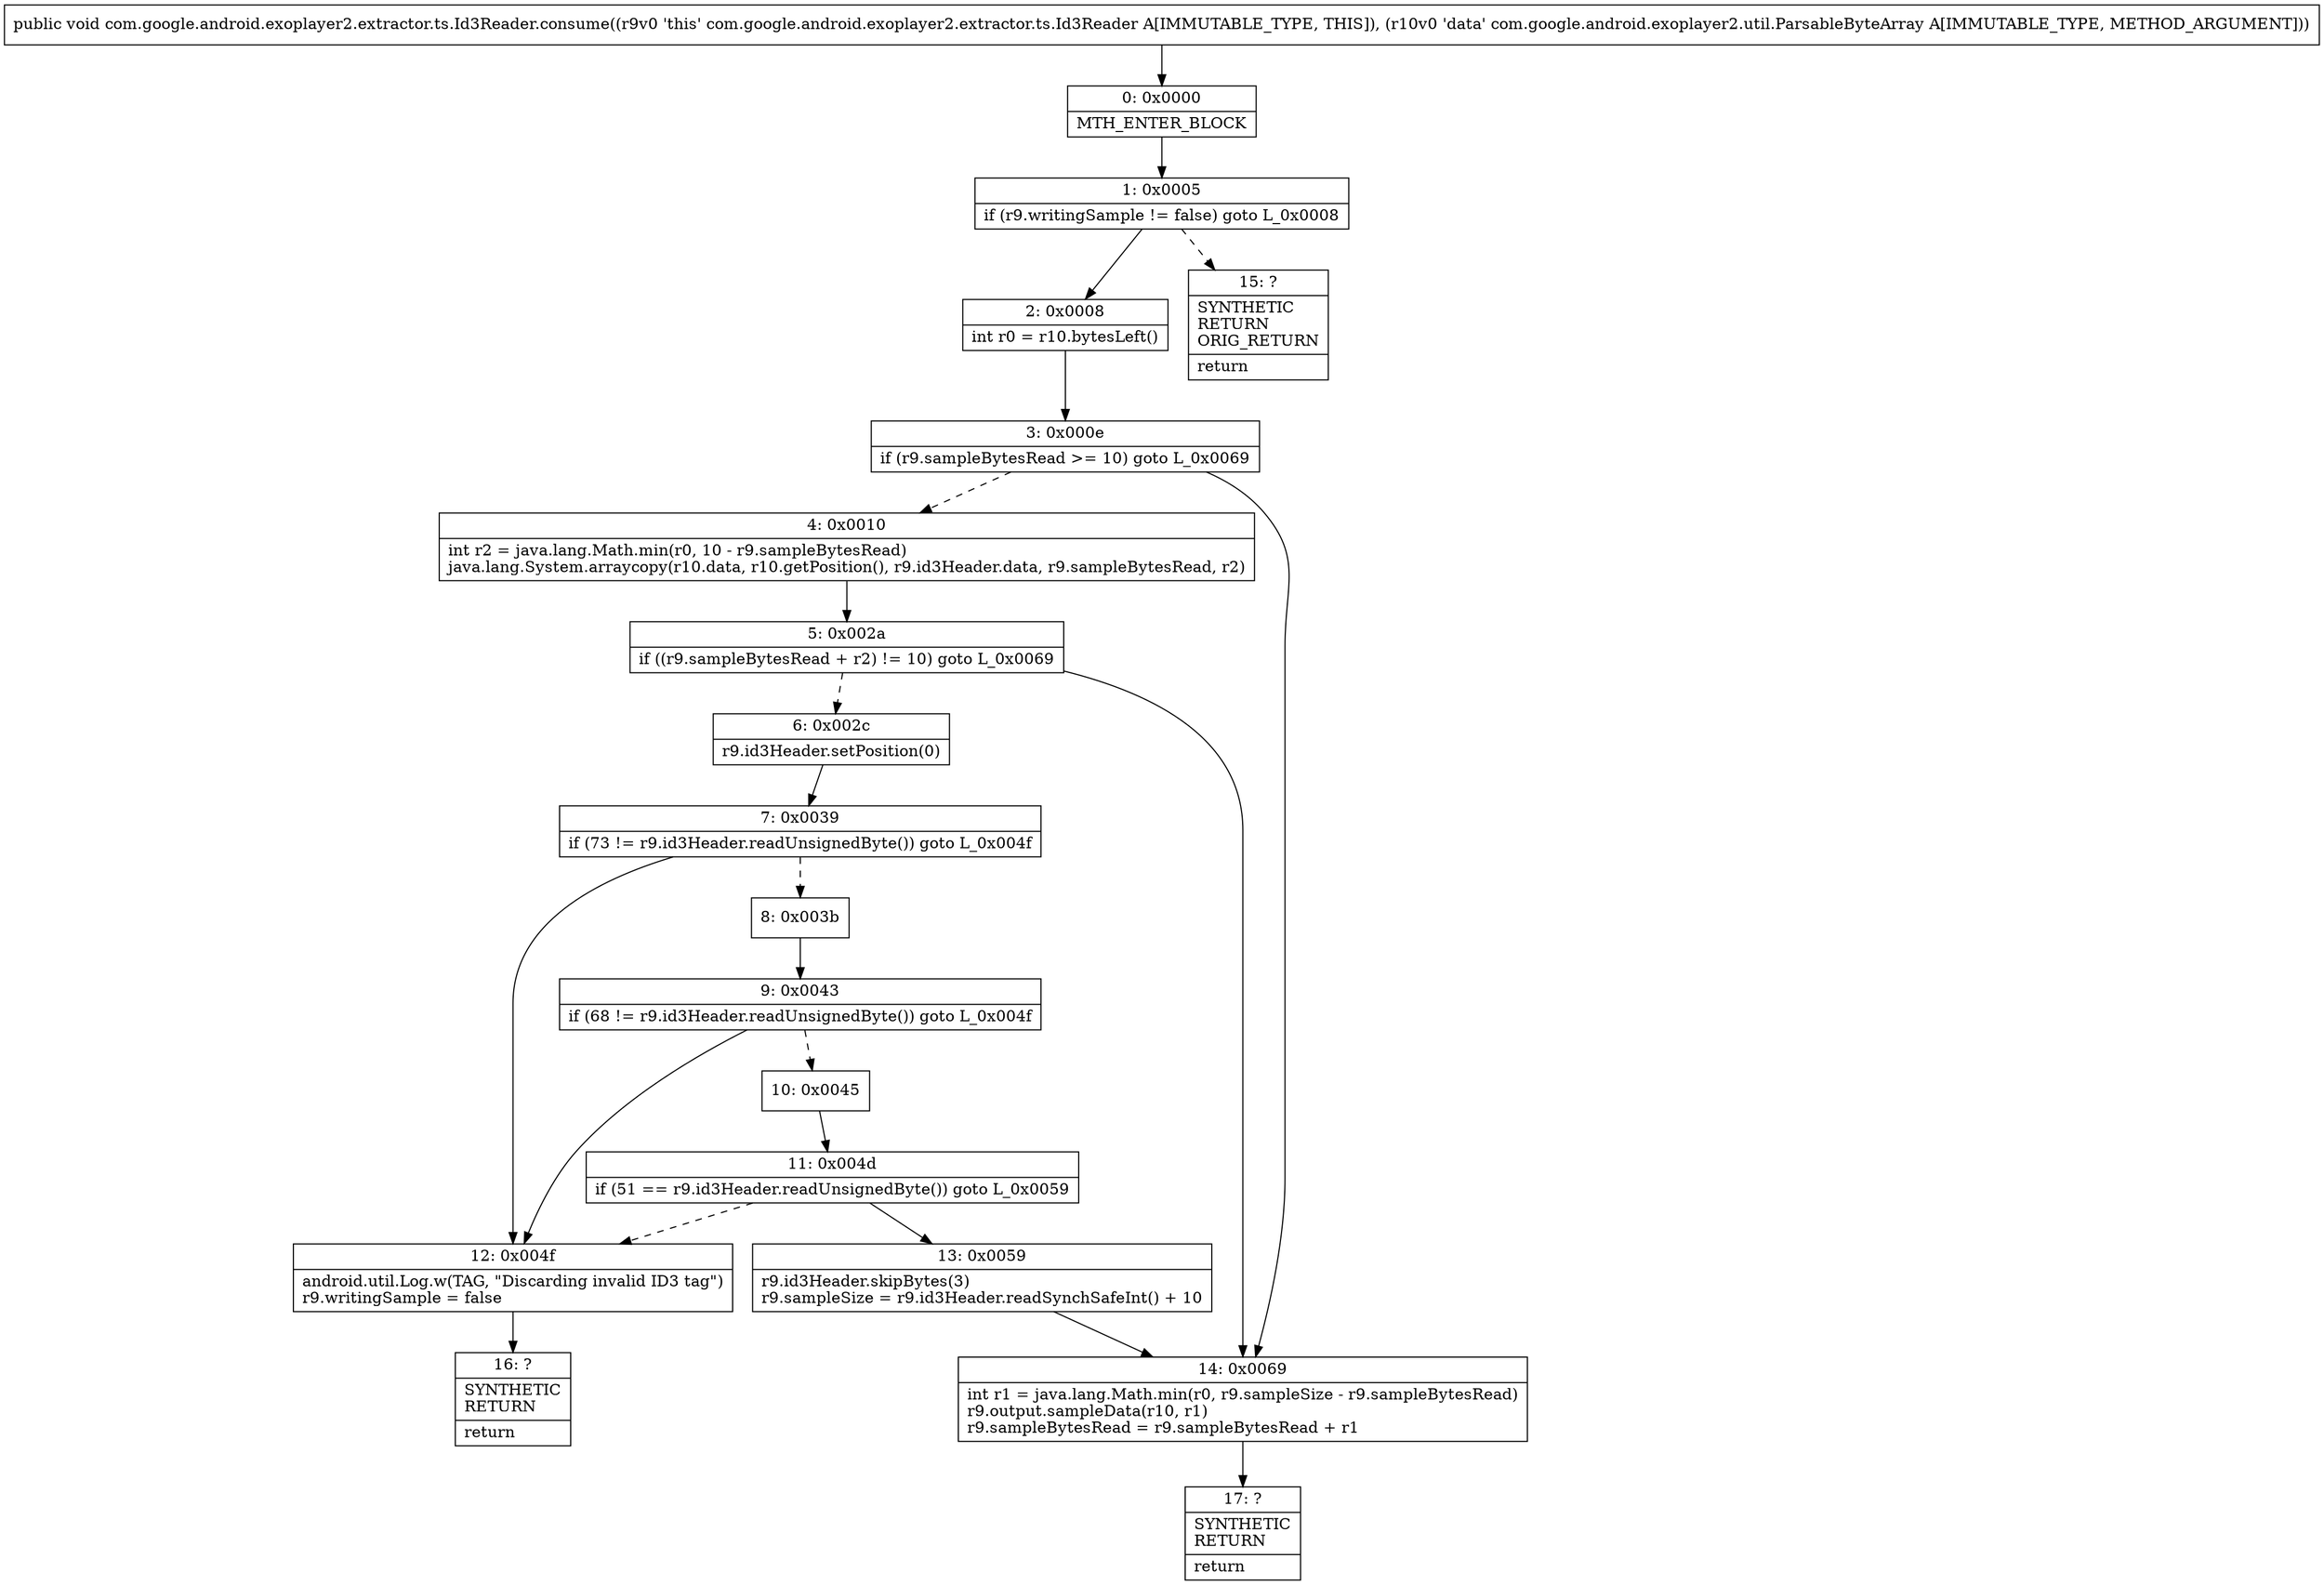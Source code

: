 digraph "CFG forcom.google.android.exoplayer2.extractor.ts.Id3Reader.consume(Lcom\/google\/android\/exoplayer2\/util\/ParsableByteArray;)V" {
Node_0 [shape=record,label="{0\:\ 0x0000|MTH_ENTER_BLOCK\l}"];
Node_1 [shape=record,label="{1\:\ 0x0005|if (r9.writingSample != false) goto L_0x0008\l}"];
Node_2 [shape=record,label="{2\:\ 0x0008|int r0 = r10.bytesLeft()\l}"];
Node_3 [shape=record,label="{3\:\ 0x000e|if (r9.sampleBytesRead \>= 10) goto L_0x0069\l}"];
Node_4 [shape=record,label="{4\:\ 0x0010|int r2 = java.lang.Math.min(r0, 10 \- r9.sampleBytesRead)\ljava.lang.System.arraycopy(r10.data, r10.getPosition(), r9.id3Header.data, r9.sampleBytesRead, r2)\l}"];
Node_5 [shape=record,label="{5\:\ 0x002a|if ((r9.sampleBytesRead + r2) != 10) goto L_0x0069\l}"];
Node_6 [shape=record,label="{6\:\ 0x002c|r9.id3Header.setPosition(0)\l}"];
Node_7 [shape=record,label="{7\:\ 0x0039|if (73 != r9.id3Header.readUnsignedByte()) goto L_0x004f\l}"];
Node_8 [shape=record,label="{8\:\ 0x003b}"];
Node_9 [shape=record,label="{9\:\ 0x0043|if (68 != r9.id3Header.readUnsignedByte()) goto L_0x004f\l}"];
Node_10 [shape=record,label="{10\:\ 0x0045}"];
Node_11 [shape=record,label="{11\:\ 0x004d|if (51 == r9.id3Header.readUnsignedByte()) goto L_0x0059\l}"];
Node_12 [shape=record,label="{12\:\ 0x004f|android.util.Log.w(TAG, \"Discarding invalid ID3 tag\")\lr9.writingSample = false\l}"];
Node_13 [shape=record,label="{13\:\ 0x0059|r9.id3Header.skipBytes(3)\lr9.sampleSize = r9.id3Header.readSynchSafeInt() + 10\l}"];
Node_14 [shape=record,label="{14\:\ 0x0069|int r1 = java.lang.Math.min(r0, r9.sampleSize \- r9.sampleBytesRead)\lr9.output.sampleData(r10, r1)\lr9.sampleBytesRead = r9.sampleBytesRead + r1\l}"];
Node_15 [shape=record,label="{15\:\ ?|SYNTHETIC\lRETURN\lORIG_RETURN\l|return\l}"];
Node_16 [shape=record,label="{16\:\ ?|SYNTHETIC\lRETURN\l|return\l}"];
Node_17 [shape=record,label="{17\:\ ?|SYNTHETIC\lRETURN\l|return\l}"];
MethodNode[shape=record,label="{public void com.google.android.exoplayer2.extractor.ts.Id3Reader.consume((r9v0 'this' com.google.android.exoplayer2.extractor.ts.Id3Reader A[IMMUTABLE_TYPE, THIS]), (r10v0 'data' com.google.android.exoplayer2.util.ParsableByteArray A[IMMUTABLE_TYPE, METHOD_ARGUMENT])) }"];
MethodNode -> Node_0;
Node_0 -> Node_1;
Node_1 -> Node_2;
Node_1 -> Node_15[style=dashed];
Node_2 -> Node_3;
Node_3 -> Node_4[style=dashed];
Node_3 -> Node_14;
Node_4 -> Node_5;
Node_5 -> Node_6[style=dashed];
Node_5 -> Node_14;
Node_6 -> Node_7;
Node_7 -> Node_8[style=dashed];
Node_7 -> Node_12;
Node_8 -> Node_9;
Node_9 -> Node_10[style=dashed];
Node_9 -> Node_12;
Node_10 -> Node_11;
Node_11 -> Node_12[style=dashed];
Node_11 -> Node_13;
Node_12 -> Node_16;
Node_13 -> Node_14;
Node_14 -> Node_17;
}

